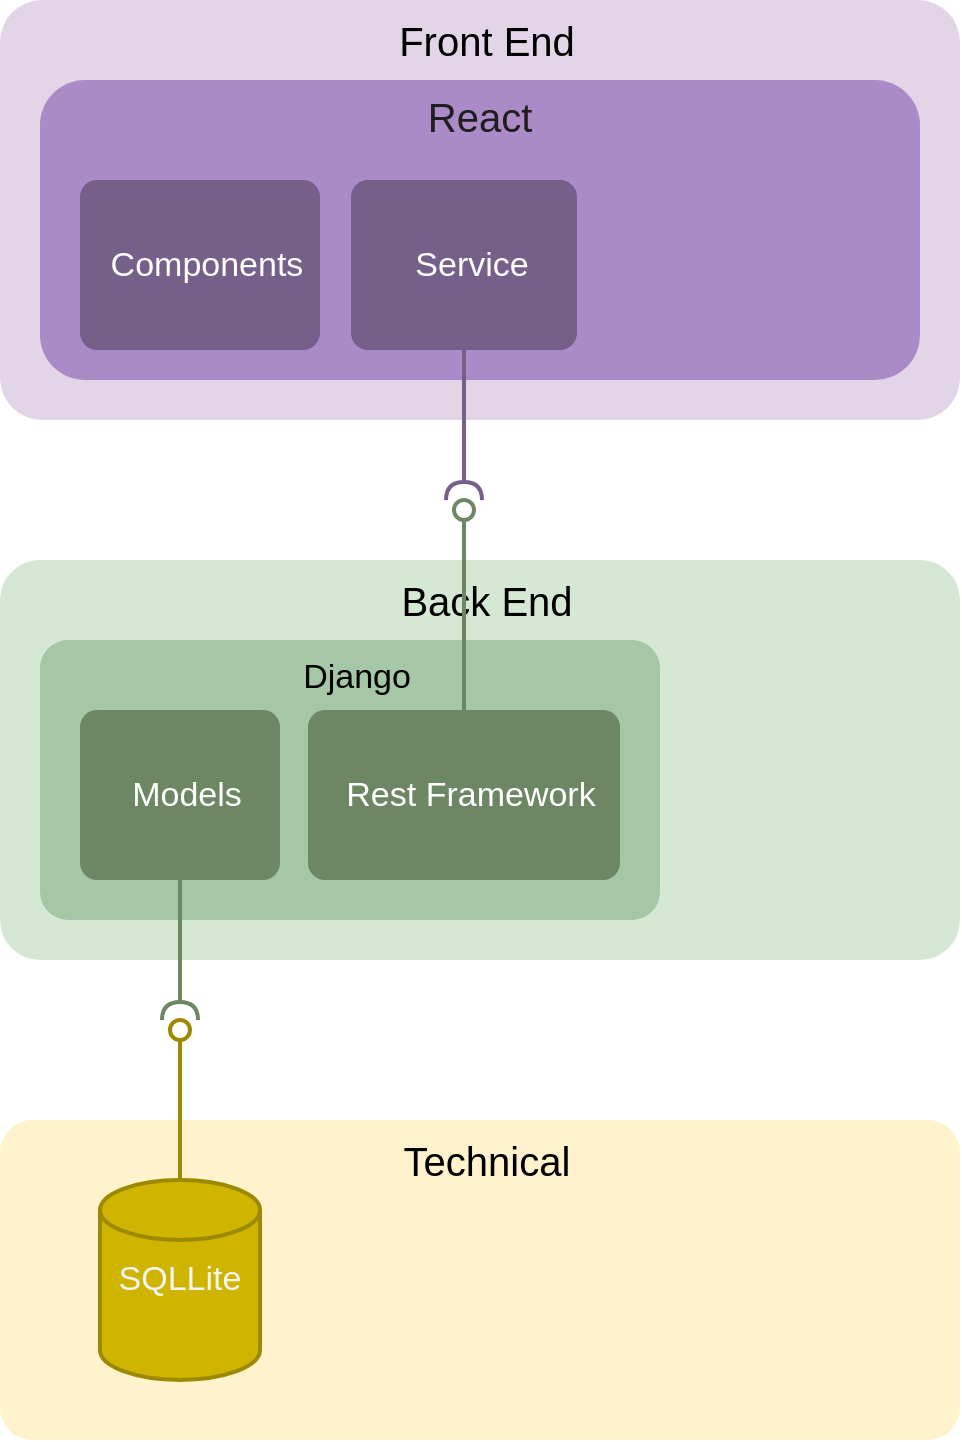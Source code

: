 <mxfile version="13.6.2" type="device"><diagram id="vvfr_9QcZtfRBq889QzM" name="Page-1"><mxGraphModel dx="1086" dy="966" grid="1" gridSize="10" guides="1" tooltips="1" connect="1" arrows="1" fold="1" page="1" pageScale="1" pageWidth="827" pageHeight="1169" math="0" shadow="0"><root><mxCell id="0"/><mxCell id="1" parent="0"/><mxCell id="iyuBYEvYKMsc3WEj9crj-8" value="Front End" style="rounded=1;whiteSpace=wrap;html=1;align=center;fillColor=#e1d5e7;verticalAlign=top;spacingLeft=7;fontSize=20;spacing=4;arcSize=10;strokeColor=none;" vertex="1" parent="1"><mxGeometry x="160" y="120" width="480" height="210" as="geometry"/></mxCell><mxCell id="iyuBYEvYKMsc3WEj9crj-9" value="Back End" style="rounded=1;whiteSpace=wrap;html=1;align=center;fillColor=#d5e8d4;verticalAlign=top;spacingLeft=7;fontSize=20;spacing=4;arcSize=10;strokeColor=none;" vertex="1" parent="1"><mxGeometry x="160" y="400" width="480" height="200" as="geometry"/></mxCell><mxCell id="iyuBYEvYKMsc3WEj9crj-10" value="Technical" style="rounded=1;whiteSpace=wrap;html=1;align=center;fillColor=#fff2cc;verticalAlign=top;spacingLeft=7;fontSize=20;spacing=4;arcSize=10;strokeColor=none;" vertex="1" parent="1"><mxGeometry x="160" y="680" width="480" height="160" as="geometry"/></mxCell><mxCell id="iyuBYEvYKMsc3WEj9crj-11" value="React" style="rounded=1;whiteSpace=wrap;html=1;fontSize=20;align=center;verticalAlign=top;strokeColor=none;fillColor=#AA8AC7;fontColor=#1F1F1F;" vertex="1" parent="1"><mxGeometry x="180" y="160" width="440" height="150" as="geometry"/></mxCell><mxCell id="iyuBYEvYKMsc3WEj9crj-12" value="Django" style="rounded=1;whiteSpace=wrap;html=1;fontSize=17;align=center;fontColor=#000000;verticalAlign=top;spacing=4;spacingLeft=7;arcSize=10;fillColor=#A5C7A5;strokeColor=none;" vertex="1" parent="1"><mxGeometry x="180" y="440" width="310" height="140" as="geometry"/></mxCell><mxCell id="iyuBYEvYKMsc3WEj9crj-13" value="Models" style="rounded=1;whiteSpace=wrap;html=1;fontSize=17;align=center;fontColor=#ffffff;verticalAlign=middle;spacing=4;spacingLeft=7;arcSize=10;fillColor=#6d8764;strokeColor=none;" vertex="1" parent="1"><mxGeometry x="200" y="475" width="100" height="85" as="geometry"/></mxCell><mxCell id="iyuBYEvYKMsc3WEj9crj-15" value="" style="orthogonalLoop=1;jettySize=auto;html=1;endArrow=none;fontSize=12;fillColor=#ffffff;strokeWidth=2;strokeColor=#9C8900;" edge="1" target="iyuBYEvYKMsc3WEj9crj-17" parent="1" source="iyuBYEvYKMsc3WEj9crj-18"><mxGeometry relative="1" as="geometry"><mxPoint x="250" y="730" as="sourcePoint"/></mxGeometry></mxCell><mxCell id="iyuBYEvYKMsc3WEj9crj-16" value="" style="rounded=0;orthogonalLoop=1;jettySize=auto;html=1;endArrow=halfCircle;endFill=0;endSize=6;strokeWidth=2;fontSize=17;fillColor=#6d8764;strokeColor=#6D8764;" edge="1" target="iyuBYEvYKMsc3WEj9crj-17" parent="1" source="iyuBYEvYKMsc3WEj9crj-13"><mxGeometry relative="1" as="geometry"><mxPoint x="160" y="635" as="sourcePoint"/><mxPoint x="254" y="650" as="targetPoint"/></mxGeometry></mxCell><mxCell id="iyuBYEvYKMsc3WEj9crj-17" value="" style="ellipse;whiteSpace=wrap;html=1;fontFamily=Helvetica;fontSize=12;fontColor=#000000;align=center;fillColor=#ffffff;points=[];aspect=fixed;resizable=0;strokeColor=#9C8900;strokeWidth=2;" vertex="1" parent="1"><mxGeometry x="245" y="630" width="10" height="10" as="geometry"/></mxCell><mxCell id="iyuBYEvYKMsc3WEj9crj-18" value="SQLLite" style="shape=cylinder2;whiteSpace=wrap;html=1;boundedLbl=1;backgroundOutline=1;size=15;strokeWidth=2;fontSize=17;align=center;fontColor=#F5F5F5;strokeColor=#9C8900;fillColor=#CFB500;" vertex="1" parent="1"><mxGeometry x="210" y="710" width="80" height="100" as="geometry"/></mxCell><mxCell id="iyuBYEvYKMsc3WEj9crj-19" value="Rest Framework" style="rounded=1;whiteSpace=wrap;html=1;fontSize=17;align=center;fontColor=#ffffff;verticalAlign=middle;spacing=4;spacingLeft=7;arcSize=10;strokeColor=none;fillColor=#6D8764;" vertex="1" parent="1"><mxGeometry x="314" y="475" width="156" height="85" as="geometry"/></mxCell><mxCell id="iyuBYEvYKMsc3WEj9crj-20" value="Service" style="rounded=1;whiteSpace=wrap;html=1;fontSize=17;align=center;fontColor=#ffffff;verticalAlign=middle;spacing=4;spacingLeft=7;arcSize=10;strokeColor=none;fillColor=#76608A;" vertex="1" parent="1"><mxGeometry x="335.5" y="210" width="113" height="85" as="geometry"/></mxCell><mxCell id="iyuBYEvYKMsc3WEj9crj-21" value="" style="orthogonalLoop=1;jettySize=auto;html=1;endArrow=none;fontSize=12;fillColor=#ffffff;strokeWidth=2;strokeColor=#6D8764;" edge="1" parent="1" target="iyuBYEvYKMsc3WEj9crj-23" source="iyuBYEvYKMsc3WEj9crj-19"><mxGeometry relative="1" as="geometry"><mxPoint x="260" y="720" as="sourcePoint"/></mxGeometry></mxCell><mxCell id="iyuBYEvYKMsc3WEj9crj-22" value="" style="rounded=0;orthogonalLoop=1;jettySize=auto;html=1;endArrow=halfCircle;endFill=0;endSize=6;strokeWidth=2;fontSize=17;fillColor=#6d8764;strokeColor=#76608A;" edge="1" parent="1" target="iyuBYEvYKMsc3WEj9crj-23" source="iyuBYEvYKMsc3WEj9crj-20"><mxGeometry relative="1" as="geometry"><mxPoint x="190" y="360" as="sourcePoint"/><mxPoint x="392" y="370" as="targetPoint"/></mxGeometry></mxCell><mxCell id="iyuBYEvYKMsc3WEj9crj-23" value="" style="ellipse;whiteSpace=wrap;html=1;fontFamily=Helvetica;fontSize=12;fontColor=#000000;align=center;fillColor=#ffffff;points=[];aspect=fixed;resizable=0;strokeWidth=2;strokeColor=#6D8764;" vertex="1" parent="1"><mxGeometry x="387" y="370" width="10" height="10" as="geometry"/></mxCell><mxCell id="iyuBYEvYKMsc3WEj9crj-24" value="Components" style="rounded=1;whiteSpace=wrap;html=1;fontSize=17;align=center;fontColor=#ffffff;verticalAlign=middle;spacing=4;spacingLeft=7;arcSize=10;strokeColor=none;fillColor=#76608A;" vertex="1" parent="1"><mxGeometry x="200" y="210" width="120" height="85" as="geometry"/></mxCell></root></mxGraphModel></diagram></mxfile>